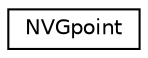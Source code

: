 digraph "Graphical Class Hierarchy"
{
  edge [fontname="Helvetica",fontsize="10",labelfontname="Helvetica",labelfontsize="10"];
  node [fontname="Helvetica",fontsize="10",shape=record];
  rankdir="LR";
  Node1 [label="NVGpoint",height=0.2,width=0.4,color="black", fillcolor="white", style="filled",URL="$struct_n_v_gpoint.html"];
}
